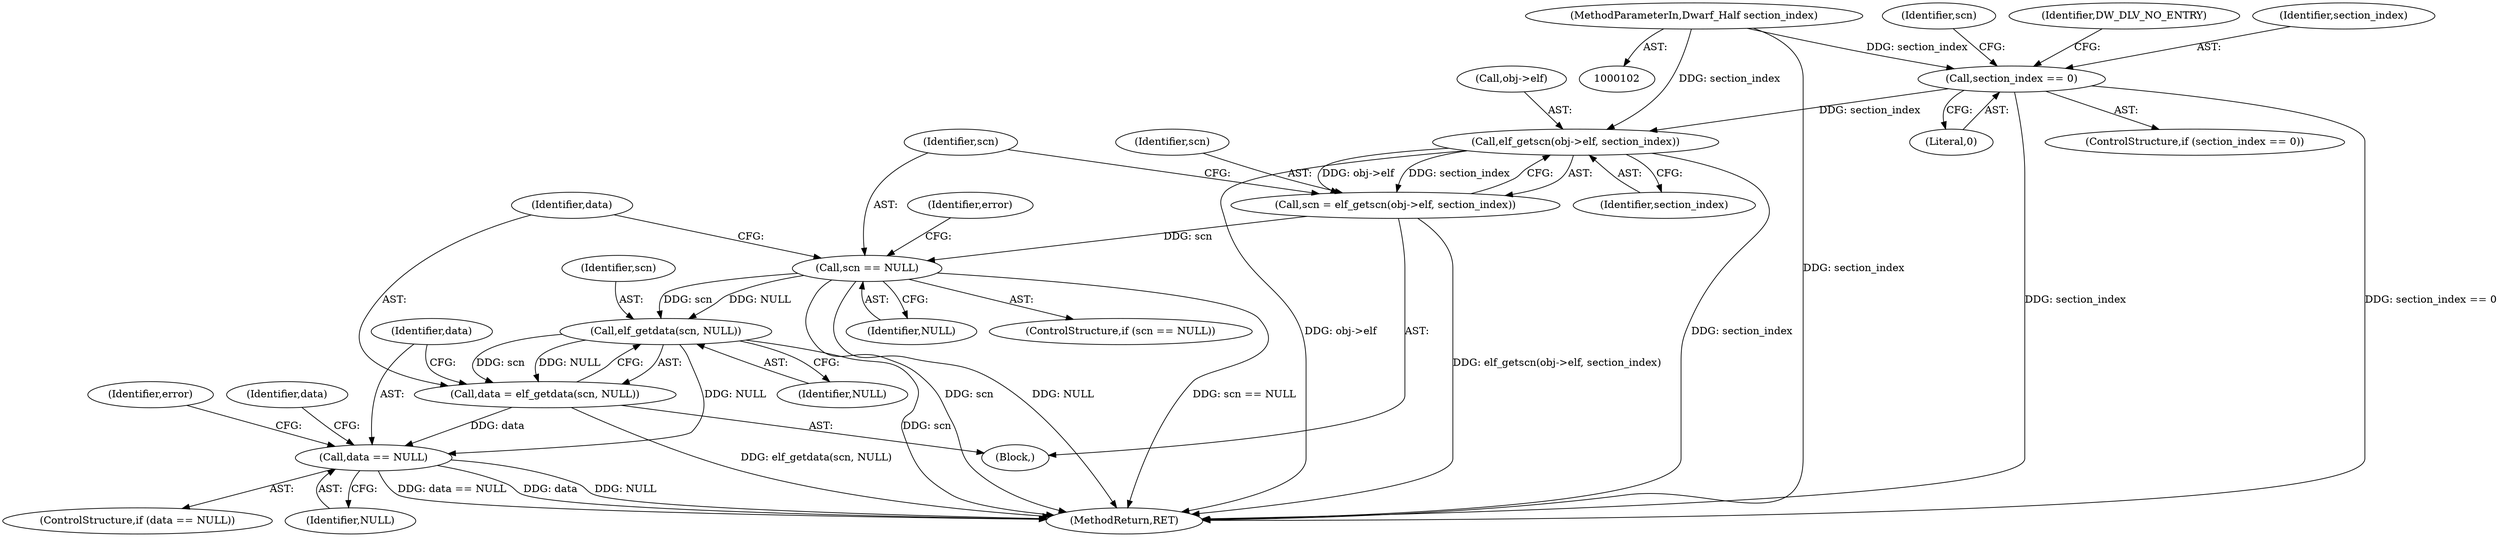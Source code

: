 digraph "0_libdwarf_11750a2838e52953013e3114ef27b3c7b1780697@API" {
"1000132" [label="(Call,elf_getscn(obj->elf, section_index))"];
"1000115" [label="(Call,section_index == 0)"];
"1000104" [label="(MethodParameterIn,Dwarf_Half section_index)"];
"1000130" [label="(Call,scn = elf_getscn(obj->elf, section_index))"];
"1000138" [label="(Call,scn == NULL)"];
"1000150" [label="(Call,elf_getdata(scn, NULL))"];
"1000148" [label="(Call,data = elf_getdata(scn, NULL))"];
"1000154" [label="(Call,data == NULL)"];
"1000154" [label="(Call,data == NULL)"];
"1000148" [label="(Call,data = elf_getdata(scn, NULL))"];
"1000138" [label="(Call,scn == NULL)"];
"1000117" [label="(Literal,0)"];
"1000149" [label="(Identifier,data)"];
"1000155" [label="(Identifier,data)"];
"1000139" [label="(Identifier,scn)"];
"1000120" [label="(Identifier,DW_DLV_NO_ENTRY)"];
"1000152" [label="(Identifier,NULL)"];
"1000140" [label="(Identifier,NULL)"];
"1000151" [label="(Identifier,scn)"];
"1000104" [label="(MethodParameterIn,Dwarf_Half section_index)"];
"1000131" [label="(Identifier,scn)"];
"1000144" [label="(Identifier,error)"];
"1000153" [label="(ControlStructure,if (data == NULL))"];
"1000150" [label="(Call,elf_getdata(scn, NULL))"];
"1000116" [label="(Identifier,section_index)"];
"1000160" [label="(Identifier,error)"];
"1000137" [label="(ControlStructure,if (scn == NULL))"];
"1000132" [label="(Call,elf_getscn(obj->elf, section_index))"];
"1000115" [label="(Call,section_index == 0)"];
"1000121" [label="(Block,)"];
"1000114" [label="(ControlStructure,if (section_index == 0))"];
"1000156" [label="(Identifier,NULL)"];
"1000133" [label="(Call,obj->elf)"];
"1000184" [label="(MethodReturn,RET)"];
"1000130" [label="(Call,scn = elf_getscn(obj->elf, section_index))"];
"1000136" [label="(Identifier,section_index)"];
"1000124" [label="(Identifier,scn)"];
"1000167" [label="(Identifier,data)"];
"1000132" -> "1000130"  [label="AST: "];
"1000132" -> "1000136"  [label="CFG: "];
"1000133" -> "1000132"  [label="AST: "];
"1000136" -> "1000132"  [label="AST: "];
"1000130" -> "1000132"  [label="CFG: "];
"1000132" -> "1000184"  [label="DDG: obj->elf"];
"1000132" -> "1000184"  [label="DDG: section_index"];
"1000132" -> "1000130"  [label="DDG: obj->elf"];
"1000132" -> "1000130"  [label="DDG: section_index"];
"1000115" -> "1000132"  [label="DDG: section_index"];
"1000104" -> "1000132"  [label="DDG: section_index"];
"1000115" -> "1000114"  [label="AST: "];
"1000115" -> "1000117"  [label="CFG: "];
"1000116" -> "1000115"  [label="AST: "];
"1000117" -> "1000115"  [label="AST: "];
"1000120" -> "1000115"  [label="CFG: "];
"1000124" -> "1000115"  [label="CFG: "];
"1000115" -> "1000184"  [label="DDG: section_index == 0"];
"1000115" -> "1000184"  [label="DDG: section_index"];
"1000104" -> "1000115"  [label="DDG: section_index"];
"1000104" -> "1000102"  [label="AST: "];
"1000104" -> "1000184"  [label="DDG: section_index"];
"1000130" -> "1000121"  [label="AST: "];
"1000131" -> "1000130"  [label="AST: "];
"1000139" -> "1000130"  [label="CFG: "];
"1000130" -> "1000184"  [label="DDG: elf_getscn(obj->elf, section_index)"];
"1000130" -> "1000138"  [label="DDG: scn"];
"1000138" -> "1000137"  [label="AST: "];
"1000138" -> "1000140"  [label="CFG: "];
"1000139" -> "1000138"  [label="AST: "];
"1000140" -> "1000138"  [label="AST: "];
"1000144" -> "1000138"  [label="CFG: "];
"1000149" -> "1000138"  [label="CFG: "];
"1000138" -> "1000184"  [label="DDG: scn"];
"1000138" -> "1000184"  [label="DDG: NULL"];
"1000138" -> "1000184"  [label="DDG: scn == NULL"];
"1000138" -> "1000150"  [label="DDG: scn"];
"1000138" -> "1000150"  [label="DDG: NULL"];
"1000150" -> "1000148"  [label="AST: "];
"1000150" -> "1000152"  [label="CFG: "];
"1000151" -> "1000150"  [label="AST: "];
"1000152" -> "1000150"  [label="AST: "];
"1000148" -> "1000150"  [label="CFG: "];
"1000150" -> "1000184"  [label="DDG: scn"];
"1000150" -> "1000148"  [label="DDG: scn"];
"1000150" -> "1000148"  [label="DDG: NULL"];
"1000150" -> "1000154"  [label="DDG: NULL"];
"1000148" -> "1000121"  [label="AST: "];
"1000149" -> "1000148"  [label="AST: "];
"1000155" -> "1000148"  [label="CFG: "];
"1000148" -> "1000184"  [label="DDG: elf_getdata(scn, NULL)"];
"1000148" -> "1000154"  [label="DDG: data"];
"1000154" -> "1000153"  [label="AST: "];
"1000154" -> "1000156"  [label="CFG: "];
"1000155" -> "1000154"  [label="AST: "];
"1000156" -> "1000154"  [label="AST: "];
"1000160" -> "1000154"  [label="CFG: "];
"1000167" -> "1000154"  [label="CFG: "];
"1000154" -> "1000184"  [label="DDG: data == NULL"];
"1000154" -> "1000184"  [label="DDG: data"];
"1000154" -> "1000184"  [label="DDG: NULL"];
}
